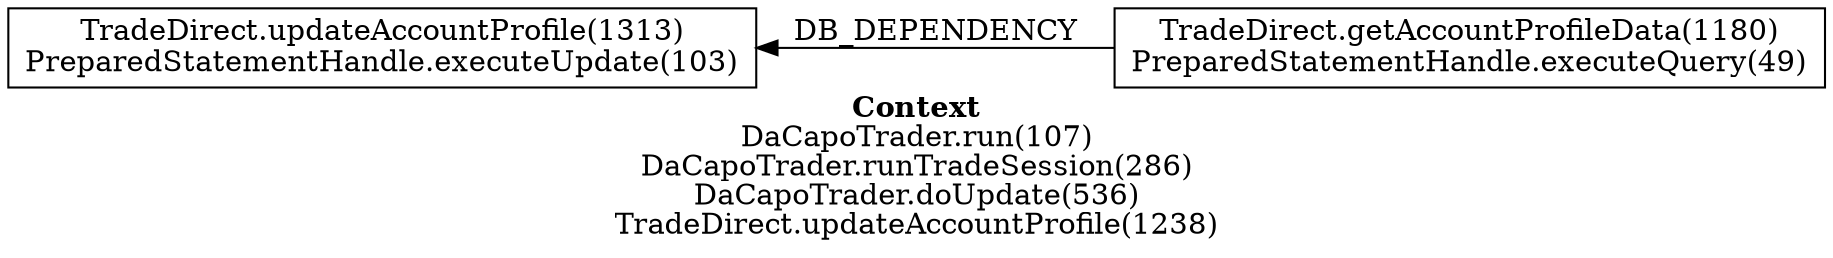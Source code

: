 digraph 1444378545 { 
label=<<font face="Times-Bold">Context</font><br/>DaCapoTrader.run(107)<br/>DaCapoTrader.runTradeSession(286)<br/>DaCapoTrader.doUpdate(536)<br/>TradeDirect.updateAccountProfile(1238)>;rankdir=RL;
1 [label="TradeDirect.updateAccountProfile(1313)\nPreparedStatementHandle.executeUpdate(103)\n", shape=box];
2 [label="TradeDirect.getAccountProfileData(1180)\nPreparedStatementHandle.executeQuery(49)\n", shape=box];
2 -> 1 [label="DB_DEPENDENCY"];
}


